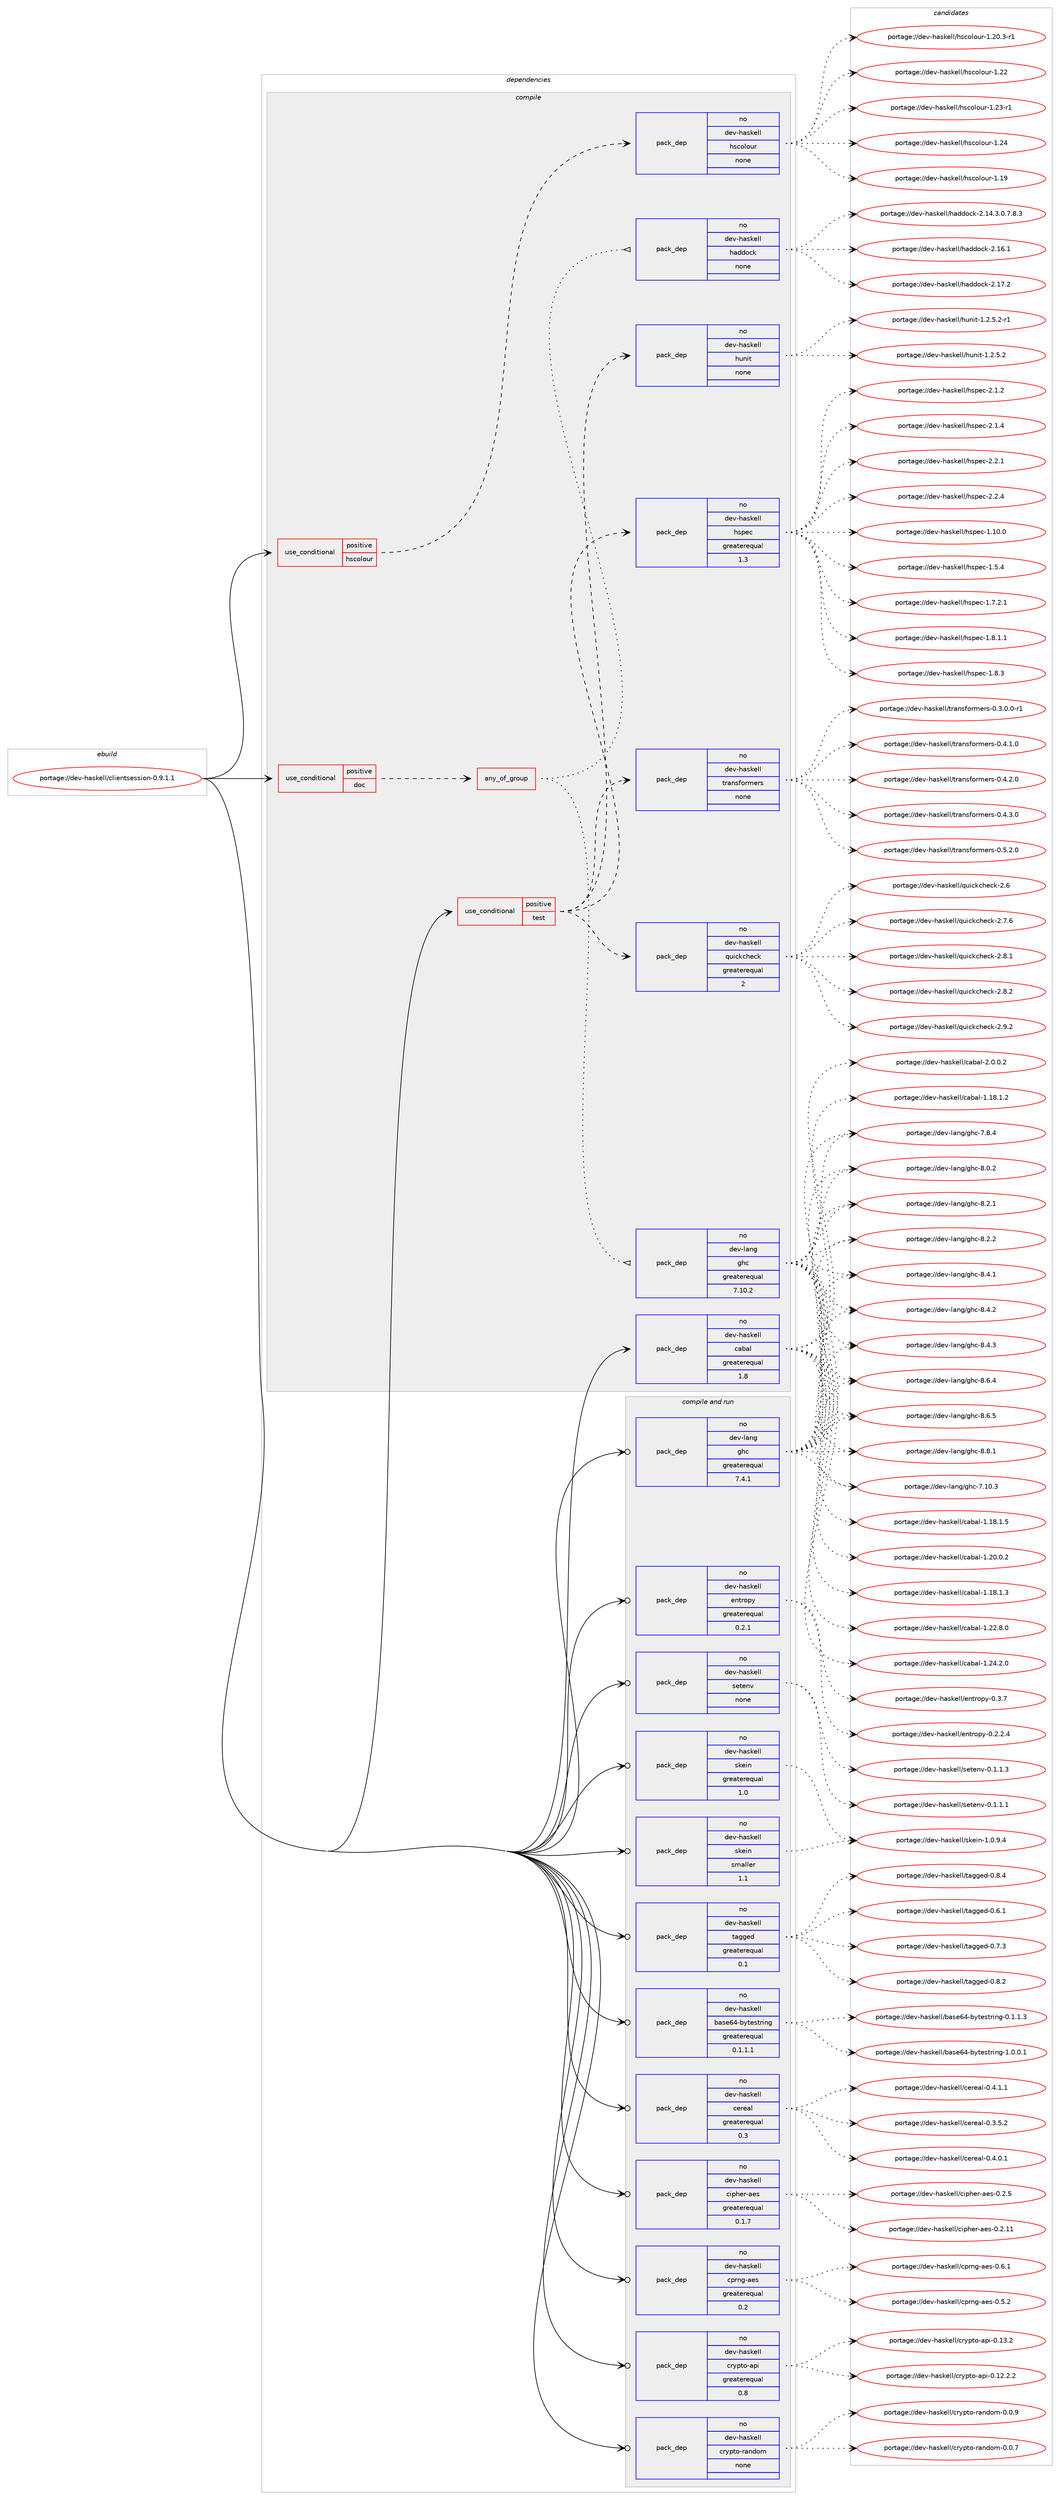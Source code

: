 digraph prolog {

# *************
# Graph options
# *************

newrank=true;
concentrate=true;
compound=true;
graph [rankdir=LR,fontname=Helvetica,fontsize=10,ranksep=1.5];#, ranksep=2.5, nodesep=0.2];
edge  [arrowhead=vee];
node  [fontname=Helvetica,fontsize=10];

# **********
# The ebuild
# **********

subgraph cluster_leftcol {
color=gray;
rank=same;
label=<<i>ebuild</i>>;
id [label="portage://dev-haskell/clientsession-0.9.1.1", color=red, width=4, href="../dev-haskell/clientsession-0.9.1.1.svg"];
}

# ****************
# The dependencies
# ****************

subgraph cluster_midcol {
color=gray;
label=<<i>dependencies</i>>;
subgraph cluster_compile {
fillcolor="#eeeeee";
style=filled;
label=<<i>compile</i>>;
subgraph cond14597 {
dependency64449 [label=<<TABLE BORDER="0" CELLBORDER="1" CELLSPACING="0" CELLPADDING="4"><TR><TD ROWSPAN="3" CELLPADDING="10">use_conditional</TD></TR><TR><TD>positive</TD></TR><TR><TD>doc</TD></TR></TABLE>>, shape=none, color=red];
subgraph any1463 {
dependency64450 [label=<<TABLE BORDER="0" CELLBORDER="1" CELLSPACING="0" CELLPADDING="4"><TR><TD CELLPADDING="10">any_of_group</TD></TR></TABLE>>, shape=none, color=red];subgraph pack48330 {
dependency64451 [label=<<TABLE BORDER="0" CELLBORDER="1" CELLSPACING="0" CELLPADDING="4" WIDTH="220"><TR><TD ROWSPAN="6" CELLPADDING="30">pack_dep</TD></TR><TR><TD WIDTH="110">no</TD></TR><TR><TD>dev-haskell</TD></TR><TR><TD>haddock</TD></TR><TR><TD>none</TD></TR><TR><TD></TD></TR></TABLE>>, shape=none, color=blue];
}
dependency64450:e -> dependency64451:w [weight=20,style="dotted",arrowhead="oinv"];
subgraph pack48331 {
dependency64452 [label=<<TABLE BORDER="0" CELLBORDER="1" CELLSPACING="0" CELLPADDING="4" WIDTH="220"><TR><TD ROWSPAN="6" CELLPADDING="30">pack_dep</TD></TR><TR><TD WIDTH="110">no</TD></TR><TR><TD>dev-lang</TD></TR><TR><TD>ghc</TD></TR><TR><TD>greaterequal</TD></TR><TR><TD>7.10.2</TD></TR></TABLE>>, shape=none, color=blue];
}
dependency64450:e -> dependency64452:w [weight=20,style="dotted",arrowhead="oinv"];
}
dependency64449:e -> dependency64450:w [weight=20,style="dashed",arrowhead="vee"];
}
id:e -> dependency64449:w [weight=20,style="solid",arrowhead="vee"];
subgraph cond14598 {
dependency64453 [label=<<TABLE BORDER="0" CELLBORDER="1" CELLSPACING="0" CELLPADDING="4"><TR><TD ROWSPAN="3" CELLPADDING="10">use_conditional</TD></TR><TR><TD>positive</TD></TR><TR><TD>hscolour</TD></TR></TABLE>>, shape=none, color=red];
subgraph pack48332 {
dependency64454 [label=<<TABLE BORDER="0" CELLBORDER="1" CELLSPACING="0" CELLPADDING="4" WIDTH="220"><TR><TD ROWSPAN="6" CELLPADDING="30">pack_dep</TD></TR><TR><TD WIDTH="110">no</TD></TR><TR><TD>dev-haskell</TD></TR><TR><TD>hscolour</TD></TR><TR><TD>none</TD></TR><TR><TD></TD></TR></TABLE>>, shape=none, color=blue];
}
dependency64453:e -> dependency64454:w [weight=20,style="dashed",arrowhead="vee"];
}
id:e -> dependency64453:w [weight=20,style="solid",arrowhead="vee"];
subgraph cond14599 {
dependency64455 [label=<<TABLE BORDER="0" CELLBORDER="1" CELLSPACING="0" CELLPADDING="4"><TR><TD ROWSPAN="3" CELLPADDING="10">use_conditional</TD></TR><TR><TD>positive</TD></TR><TR><TD>test</TD></TR></TABLE>>, shape=none, color=red];
subgraph pack48333 {
dependency64456 [label=<<TABLE BORDER="0" CELLBORDER="1" CELLSPACING="0" CELLPADDING="4" WIDTH="220"><TR><TD ROWSPAN="6" CELLPADDING="30">pack_dep</TD></TR><TR><TD WIDTH="110">no</TD></TR><TR><TD>dev-haskell</TD></TR><TR><TD>hspec</TD></TR><TR><TD>greaterequal</TD></TR><TR><TD>1.3</TD></TR></TABLE>>, shape=none, color=blue];
}
dependency64455:e -> dependency64456:w [weight=20,style="dashed",arrowhead="vee"];
subgraph pack48334 {
dependency64457 [label=<<TABLE BORDER="0" CELLBORDER="1" CELLSPACING="0" CELLPADDING="4" WIDTH="220"><TR><TD ROWSPAN="6" CELLPADDING="30">pack_dep</TD></TR><TR><TD WIDTH="110">no</TD></TR><TR><TD>dev-haskell</TD></TR><TR><TD>hunit</TD></TR><TR><TD>none</TD></TR><TR><TD></TD></TR></TABLE>>, shape=none, color=blue];
}
dependency64455:e -> dependency64457:w [weight=20,style="dashed",arrowhead="vee"];
subgraph pack48335 {
dependency64458 [label=<<TABLE BORDER="0" CELLBORDER="1" CELLSPACING="0" CELLPADDING="4" WIDTH="220"><TR><TD ROWSPAN="6" CELLPADDING="30">pack_dep</TD></TR><TR><TD WIDTH="110">no</TD></TR><TR><TD>dev-haskell</TD></TR><TR><TD>quickcheck</TD></TR><TR><TD>greaterequal</TD></TR><TR><TD>2</TD></TR></TABLE>>, shape=none, color=blue];
}
dependency64455:e -> dependency64458:w [weight=20,style="dashed",arrowhead="vee"];
subgraph pack48336 {
dependency64459 [label=<<TABLE BORDER="0" CELLBORDER="1" CELLSPACING="0" CELLPADDING="4" WIDTH="220"><TR><TD ROWSPAN="6" CELLPADDING="30">pack_dep</TD></TR><TR><TD WIDTH="110">no</TD></TR><TR><TD>dev-haskell</TD></TR><TR><TD>transformers</TD></TR><TR><TD>none</TD></TR><TR><TD></TD></TR></TABLE>>, shape=none, color=blue];
}
dependency64455:e -> dependency64459:w [weight=20,style="dashed",arrowhead="vee"];
}
id:e -> dependency64455:w [weight=20,style="solid",arrowhead="vee"];
subgraph pack48337 {
dependency64460 [label=<<TABLE BORDER="0" CELLBORDER="1" CELLSPACING="0" CELLPADDING="4" WIDTH="220"><TR><TD ROWSPAN="6" CELLPADDING="30">pack_dep</TD></TR><TR><TD WIDTH="110">no</TD></TR><TR><TD>dev-haskell</TD></TR><TR><TD>cabal</TD></TR><TR><TD>greaterequal</TD></TR><TR><TD>1.8</TD></TR></TABLE>>, shape=none, color=blue];
}
id:e -> dependency64460:w [weight=20,style="solid",arrowhead="vee"];
}
subgraph cluster_compileandrun {
fillcolor="#eeeeee";
style=filled;
label=<<i>compile and run</i>>;
subgraph pack48338 {
dependency64461 [label=<<TABLE BORDER="0" CELLBORDER="1" CELLSPACING="0" CELLPADDING="4" WIDTH="220"><TR><TD ROWSPAN="6" CELLPADDING="30">pack_dep</TD></TR><TR><TD WIDTH="110">no</TD></TR><TR><TD>dev-haskell</TD></TR><TR><TD>base64-bytestring</TD></TR><TR><TD>greaterequal</TD></TR><TR><TD>0.1.1.1</TD></TR></TABLE>>, shape=none, color=blue];
}
id:e -> dependency64461:w [weight=20,style="solid",arrowhead="odotvee"];
subgraph pack48339 {
dependency64462 [label=<<TABLE BORDER="0" CELLBORDER="1" CELLSPACING="0" CELLPADDING="4" WIDTH="220"><TR><TD ROWSPAN="6" CELLPADDING="30">pack_dep</TD></TR><TR><TD WIDTH="110">no</TD></TR><TR><TD>dev-haskell</TD></TR><TR><TD>cereal</TD></TR><TR><TD>greaterequal</TD></TR><TR><TD>0.3</TD></TR></TABLE>>, shape=none, color=blue];
}
id:e -> dependency64462:w [weight=20,style="solid",arrowhead="odotvee"];
subgraph pack48340 {
dependency64463 [label=<<TABLE BORDER="0" CELLBORDER="1" CELLSPACING="0" CELLPADDING="4" WIDTH="220"><TR><TD ROWSPAN="6" CELLPADDING="30">pack_dep</TD></TR><TR><TD WIDTH="110">no</TD></TR><TR><TD>dev-haskell</TD></TR><TR><TD>cipher-aes</TD></TR><TR><TD>greaterequal</TD></TR><TR><TD>0.1.7</TD></TR></TABLE>>, shape=none, color=blue];
}
id:e -> dependency64463:w [weight=20,style="solid",arrowhead="odotvee"];
subgraph pack48341 {
dependency64464 [label=<<TABLE BORDER="0" CELLBORDER="1" CELLSPACING="0" CELLPADDING="4" WIDTH="220"><TR><TD ROWSPAN="6" CELLPADDING="30">pack_dep</TD></TR><TR><TD WIDTH="110">no</TD></TR><TR><TD>dev-haskell</TD></TR><TR><TD>cprng-aes</TD></TR><TR><TD>greaterequal</TD></TR><TR><TD>0.2</TD></TR></TABLE>>, shape=none, color=blue];
}
id:e -> dependency64464:w [weight=20,style="solid",arrowhead="odotvee"];
subgraph pack48342 {
dependency64465 [label=<<TABLE BORDER="0" CELLBORDER="1" CELLSPACING="0" CELLPADDING="4" WIDTH="220"><TR><TD ROWSPAN="6" CELLPADDING="30">pack_dep</TD></TR><TR><TD WIDTH="110">no</TD></TR><TR><TD>dev-haskell</TD></TR><TR><TD>crypto-api</TD></TR><TR><TD>greaterequal</TD></TR><TR><TD>0.8</TD></TR></TABLE>>, shape=none, color=blue];
}
id:e -> dependency64465:w [weight=20,style="solid",arrowhead="odotvee"];
subgraph pack48343 {
dependency64466 [label=<<TABLE BORDER="0" CELLBORDER="1" CELLSPACING="0" CELLPADDING="4" WIDTH="220"><TR><TD ROWSPAN="6" CELLPADDING="30">pack_dep</TD></TR><TR><TD WIDTH="110">no</TD></TR><TR><TD>dev-haskell</TD></TR><TR><TD>crypto-random</TD></TR><TR><TD>none</TD></TR><TR><TD></TD></TR></TABLE>>, shape=none, color=blue];
}
id:e -> dependency64466:w [weight=20,style="solid",arrowhead="odotvee"];
subgraph pack48344 {
dependency64467 [label=<<TABLE BORDER="0" CELLBORDER="1" CELLSPACING="0" CELLPADDING="4" WIDTH="220"><TR><TD ROWSPAN="6" CELLPADDING="30">pack_dep</TD></TR><TR><TD WIDTH="110">no</TD></TR><TR><TD>dev-haskell</TD></TR><TR><TD>entropy</TD></TR><TR><TD>greaterequal</TD></TR><TR><TD>0.2.1</TD></TR></TABLE>>, shape=none, color=blue];
}
id:e -> dependency64467:w [weight=20,style="solid",arrowhead="odotvee"];
subgraph pack48345 {
dependency64468 [label=<<TABLE BORDER="0" CELLBORDER="1" CELLSPACING="0" CELLPADDING="4" WIDTH="220"><TR><TD ROWSPAN="6" CELLPADDING="30">pack_dep</TD></TR><TR><TD WIDTH="110">no</TD></TR><TR><TD>dev-haskell</TD></TR><TR><TD>setenv</TD></TR><TR><TD>none</TD></TR><TR><TD></TD></TR></TABLE>>, shape=none, color=blue];
}
id:e -> dependency64468:w [weight=20,style="solid",arrowhead="odotvee"];
subgraph pack48346 {
dependency64469 [label=<<TABLE BORDER="0" CELLBORDER="1" CELLSPACING="0" CELLPADDING="4" WIDTH="220"><TR><TD ROWSPAN="6" CELLPADDING="30">pack_dep</TD></TR><TR><TD WIDTH="110">no</TD></TR><TR><TD>dev-haskell</TD></TR><TR><TD>skein</TD></TR><TR><TD>greaterequal</TD></TR><TR><TD>1.0</TD></TR></TABLE>>, shape=none, color=blue];
}
id:e -> dependency64469:w [weight=20,style="solid",arrowhead="odotvee"];
subgraph pack48347 {
dependency64470 [label=<<TABLE BORDER="0" CELLBORDER="1" CELLSPACING="0" CELLPADDING="4" WIDTH="220"><TR><TD ROWSPAN="6" CELLPADDING="30">pack_dep</TD></TR><TR><TD WIDTH="110">no</TD></TR><TR><TD>dev-haskell</TD></TR><TR><TD>skein</TD></TR><TR><TD>smaller</TD></TR><TR><TD>1.1</TD></TR></TABLE>>, shape=none, color=blue];
}
id:e -> dependency64470:w [weight=20,style="solid",arrowhead="odotvee"];
subgraph pack48348 {
dependency64471 [label=<<TABLE BORDER="0" CELLBORDER="1" CELLSPACING="0" CELLPADDING="4" WIDTH="220"><TR><TD ROWSPAN="6" CELLPADDING="30">pack_dep</TD></TR><TR><TD WIDTH="110">no</TD></TR><TR><TD>dev-haskell</TD></TR><TR><TD>tagged</TD></TR><TR><TD>greaterequal</TD></TR><TR><TD>0.1</TD></TR></TABLE>>, shape=none, color=blue];
}
id:e -> dependency64471:w [weight=20,style="solid",arrowhead="odotvee"];
subgraph pack48349 {
dependency64472 [label=<<TABLE BORDER="0" CELLBORDER="1" CELLSPACING="0" CELLPADDING="4" WIDTH="220"><TR><TD ROWSPAN="6" CELLPADDING="30">pack_dep</TD></TR><TR><TD WIDTH="110">no</TD></TR><TR><TD>dev-lang</TD></TR><TR><TD>ghc</TD></TR><TR><TD>greaterequal</TD></TR><TR><TD>7.4.1</TD></TR></TABLE>>, shape=none, color=blue];
}
id:e -> dependency64472:w [weight=20,style="solid",arrowhead="odotvee"];
}
subgraph cluster_run {
fillcolor="#eeeeee";
style=filled;
label=<<i>run</i>>;
}
}

# **************
# The candidates
# **************

subgraph cluster_choices {
rank=same;
color=gray;
label=<<i>candidates</i>>;

subgraph choice48330 {
color=black;
nodesep=1;
choiceportage1001011184510497115107101108108471049710010011199107455046495246514648465546564651 [label="portage://dev-haskell/haddock-2.14.3.0.7.8.3", color=red, width=4,href="../dev-haskell/haddock-2.14.3.0.7.8.3.svg"];
choiceportage100101118451049711510710110810847104971001001119910745504649544649 [label="portage://dev-haskell/haddock-2.16.1", color=red, width=4,href="../dev-haskell/haddock-2.16.1.svg"];
choiceportage100101118451049711510710110810847104971001001119910745504649554650 [label="portage://dev-haskell/haddock-2.17.2", color=red, width=4,href="../dev-haskell/haddock-2.17.2.svg"];
dependency64451:e -> choiceportage1001011184510497115107101108108471049710010011199107455046495246514648465546564651:w [style=dotted,weight="100"];
dependency64451:e -> choiceportage100101118451049711510710110810847104971001001119910745504649544649:w [style=dotted,weight="100"];
dependency64451:e -> choiceportage100101118451049711510710110810847104971001001119910745504649554650:w [style=dotted,weight="100"];
}
subgraph choice48331 {
color=black;
nodesep=1;
choiceportage1001011184510897110103471031049945554649484651 [label="portage://dev-lang/ghc-7.10.3", color=red, width=4,href="../dev-lang/ghc-7.10.3.svg"];
choiceportage10010111845108971101034710310499455546564652 [label="portage://dev-lang/ghc-7.8.4", color=red, width=4,href="../dev-lang/ghc-7.8.4.svg"];
choiceportage10010111845108971101034710310499455646484650 [label="portage://dev-lang/ghc-8.0.2", color=red, width=4,href="../dev-lang/ghc-8.0.2.svg"];
choiceportage10010111845108971101034710310499455646504649 [label="portage://dev-lang/ghc-8.2.1", color=red, width=4,href="../dev-lang/ghc-8.2.1.svg"];
choiceportage10010111845108971101034710310499455646504650 [label="portage://dev-lang/ghc-8.2.2", color=red, width=4,href="../dev-lang/ghc-8.2.2.svg"];
choiceportage10010111845108971101034710310499455646524649 [label="portage://dev-lang/ghc-8.4.1", color=red, width=4,href="../dev-lang/ghc-8.4.1.svg"];
choiceportage10010111845108971101034710310499455646524650 [label="portage://dev-lang/ghc-8.4.2", color=red, width=4,href="../dev-lang/ghc-8.4.2.svg"];
choiceportage10010111845108971101034710310499455646524651 [label="portage://dev-lang/ghc-8.4.3", color=red, width=4,href="../dev-lang/ghc-8.4.3.svg"];
choiceportage10010111845108971101034710310499455646544652 [label="portage://dev-lang/ghc-8.6.4", color=red, width=4,href="../dev-lang/ghc-8.6.4.svg"];
choiceportage10010111845108971101034710310499455646544653 [label="portage://dev-lang/ghc-8.6.5", color=red, width=4,href="../dev-lang/ghc-8.6.5.svg"];
choiceportage10010111845108971101034710310499455646564649 [label="portage://dev-lang/ghc-8.8.1", color=red, width=4,href="../dev-lang/ghc-8.8.1.svg"];
dependency64452:e -> choiceportage1001011184510897110103471031049945554649484651:w [style=dotted,weight="100"];
dependency64452:e -> choiceportage10010111845108971101034710310499455546564652:w [style=dotted,weight="100"];
dependency64452:e -> choiceportage10010111845108971101034710310499455646484650:w [style=dotted,weight="100"];
dependency64452:e -> choiceportage10010111845108971101034710310499455646504649:w [style=dotted,weight="100"];
dependency64452:e -> choiceportage10010111845108971101034710310499455646504650:w [style=dotted,weight="100"];
dependency64452:e -> choiceportage10010111845108971101034710310499455646524649:w [style=dotted,weight="100"];
dependency64452:e -> choiceportage10010111845108971101034710310499455646524650:w [style=dotted,weight="100"];
dependency64452:e -> choiceportage10010111845108971101034710310499455646524651:w [style=dotted,weight="100"];
dependency64452:e -> choiceportage10010111845108971101034710310499455646544652:w [style=dotted,weight="100"];
dependency64452:e -> choiceportage10010111845108971101034710310499455646544653:w [style=dotted,weight="100"];
dependency64452:e -> choiceportage10010111845108971101034710310499455646564649:w [style=dotted,weight="100"];
}
subgraph choice48332 {
color=black;
nodesep=1;
choiceportage100101118451049711510710110810847104115991111081111171144549464957 [label="portage://dev-haskell/hscolour-1.19", color=red, width=4,href="../dev-haskell/hscolour-1.19.svg"];
choiceportage10010111845104971151071011081084710411599111108111117114454946504846514511449 [label="portage://dev-haskell/hscolour-1.20.3-r1", color=red, width=4,href="../dev-haskell/hscolour-1.20.3-r1.svg"];
choiceportage100101118451049711510710110810847104115991111081111171144549465050 [label="portage://dev-haskell/hscolour-1.22", color=red, width=4,href="../dev-haskell/hscolour-1.22.svg"];
choiceportage1001011184510497115107101108108471041159911110811111711445494650514511449 [label="portage://dev-haskell/hscolour-1.23-r1", color=red, width=4,href="../dev-haskell/hscolour-1.23-r1.svg"];
choiceportage100101118451049711510710110810847104115991111081111171144549465052 [label="portage://dev-haskell/hscolour-1.24", color=red, width=4,href="../dev-haskell/hscolour-1.24.svg"];
dependency64454:e -> choiceportage100101118451049711510710110810847104115991111081111171144549464957:w [style=dotted,weight="100"];
dependency64454:e -> choiceportage10010111845104971151071011081084710411599111108111117114454946504846514511449:w [style=dotted,weight="100"];
dependency64454:e -> choiceportage100101118451049711510710110810847104115991111081111171144549465050:w [style=dotted,weight="100"];
dependency64454:e -> choiceportage1001011184510497115107101108108471041159911110811111711445494650514511449:w [style=dotted,weight="100"];
dependency64454:e -> choiceportage100101118451049711510710110810847104115991111081111171144549465052:w [style=dotted,weight="100"];
}
subgraph choice48333 {
color=black;
nodesep=1;
choiceportage1001011184510497115107101108108471041151121019945494649484648 [label="portage://dev-haskell/hspec-1.10.0", color=red, width=4,href="../dev-haskell/hspec-1.10.0.svg"];
choiceportage10010111845104971151071011081084710411511210199454946534652 [label="portage://dev-haskell/hspec-1.5.4", color=red, width=4,href="../dev-haskell/hspec-1.5.4.svg"];
choiceportage100101118451049711510710110810847104115112101994549465546504649 [label="portage://dev-haskell/hspec-1.7.2.1", color=red, width=4,href="../dev-haskell/hspec-1.7.2.1.svg"];
choiceportage100101118451049711510710110810847104115112101994549465646494649 [label="portage://dev-haskell/hspec-1.8.1.1", color=red, width=4,href="../dev-haskell/hspec-1.8.1.1.svg"];
choiceportage10010111845104971151071011081084710411511210199454946564651 [label="portage://dev-haskell/hspec-1.8.3", color=red, width=4,href="../dev-haskell/hspec-1.8.3.svg"];
choiceportage10010111845104971151071011081084710411511210199455046494650 [label="portage://dev-haskell/hspec-2.1.2", color=red, width=4,href="../dev-haskell/hspec-2.1.2.svg"];
choiceportage10010111845104971151071011081084710411511210199455046494652 [label="portage://dev-haskell/hspec-2.1.4", color=red, width=4,href="../dev-haskell/hspec-2.1.4.svg"];
choiceportage10010111845104971151071011081084710411511210199455046504649 [label="portage://dev-haskell/hspec-2.2.1", color=red, width=4,href="../dev-haskell/hspec-2.2.1.svg"];
choiceportage10010111845104971151071011081084710411511210199455046504652 [label="portage://dev-haskell/hspec-2.2.4", color=red, width=4,href="../dev-haskell/hspec-2.2.4.svg"];
dependency64456:e -> choiceportage1001011184510497115107101108108471041151121019945494649484648:w [style=dotted,weight="100"];
dependency64456:e -> choiceportage10010111845104971151071011081084710411511210199454946534652:w [style=dotted,weight="100"];
dependency64456:e -> choiceportage100101118451049711510710110810847104115112101994549465546504649:w [style=dotted,weight="100"];
dependency64456:e -> choiceportage100101118451049711510710110810847104115112101994549465646494649:w [style=dotted,weight="100"];
dependency64456:e -> choiceportage10010111845104971151071011081084710411511210199454946564651:w [style=dotted,weight="100"];
dependency64456:e -> choiceportage10010111845104971151071011081084710411511210199455046494650:w [style=dotted,weight="100"];
dependency64456:e -> choiceportage10010111845104971151071011081084710411511210199455046494652:w [style=dotted,weight="100"];
dependency64456:e -> choiceportage10010111845104971151071011081084710411511210199455046504649:w [style=dotted,weight="100"];
dependency64456:e -> choiceportage10010111845104971151071011081084710411511210199455046504652:w [style=dotted,weight="100"];
}
subgraph choice48334 {
color=black;
nodesep=1;
choiceportage1001011184510497115107101108108471041171101051164549465046534650 [label="portage://dev-haskell/hunit-1.2.5.2", color=red, width=4,href="../dev-haskell/hunit-1.2.5.2.svg"];
choiceportage10010111845104971151071011081084710411711010511645494650465346504511449 [label="portage://dev-haskell/hunit-1.2.5.2-r1", color=red, width=4,href="../dev-haskell/hunit-1.2.5.2-r1.svg"];
dependency64457:e -> choiceportage1001011184510497115107101108108471041171101051164549465046534650:w [style=dotted,weight="100"];
dependency64457:e -> choiceportage10010111845104971151071011081084710411711010511645494650465346504511449:w [style=dotted,weight="100"];
}
subgraph choice48335 {
color=black;
nodesep=1;
choiceportage10010111845104971151071011081084711311710599107991041019910745504654 [label="portage://dev-haskell/quickcheck-2.6", color=red, width=4,href="../dev-haskell/quickcheck-2.6.svg"];
choiceportage100101118451049711510710110810847113117105991079910410199107455046554654 [label="portage://dev-haskell/quickcheck-2.7.6", color=red, width=4,href="../dev-haskell/quickcheck-2.7.6.svg"];
choiceportage100101118451049711510710110810847113117105991079910410199107455046564649 [label="portage://dev-haskell/quickcheck-2.8.1", color=red, width=4,href="../dev-haskell/quickcheck-2.8.1.svg"];
choiceportage100101118451049711510710110810847113117105991079910410199107455046564650 [label="portage://dev-haskell/quickcheck-2.8.2", color=red, width=4,href="../dev-haskell/quickcheck-2.8.2.svg"];
choiceportage100101118451049711510710110810847113117105991079910410199107455046574650 [label="portage://dev-haskell/quickcheck-2.9.2", color=red, width=4,href="../dev-haskell/quickcheck-2.9.2.svg"];
dependency64458:e -> choiceportage10010111845104971151071011081084711311710599107991041019910745504654:w [style=dotted,weight="100"];
dependency64458:e -> choiceportage100101118451049711510710110810847113117105991079910410199107455046554654:w [style=dotted,weight="100"];
dependency64458:e -> choiceportage100101118451049711510710110810847113117105991079910410199107455046564649:w [style=dotted,weight="100"];
dependency64458:e -> choiceportage100101118451049711510710110810847113117105991079910410199107455046564650:w [style=dotted,weight="100"];
dependency64458:e -> choiceportage100101118451049711510710110810847113117105991079910410199107455046574650:w [style=dotted,weight="100"];
}
subgraph choice48336 {
color=black;
nodesep=1;
choiceportage1001011184510497115107101108108471161149711011510211111410910111411545484651464846484511449 [label="portage://dev-haskell/transformers-0.3.0.0-r1", color=red, width=4,href="../dev-haskell/transformers-0.3.0.0-r1.svg"];
choiceportage100101118451049711510710110810847116114971101151021111141091011141154548465246494648 [label="portage://dev-haskell/transformers-0.4.1.0", color=red, width=4,href="../dev-haskell/transformers-0.4.1.0.svg"];
choiceportage100101118451049711510710110810847116114971101151021111141091011141154548465246504648 [label="portage://dev-haskell/transformers-0.4.2.0", color=red, width=4,href="../dev-haskell/transformers-0.4.2.0.svg"];
choiceportage100101118451049711510710110810847116114971101151021111141091011141154548465246514648 [label="portage://dev-haskell/transformers-0.4.3.0", color=red, width=4,href="../dev-haskell/transformers-0.4.3.0.svg"];
choiceportage100101118451049711510710110810847116114971101151021111141091011141154548465346504648 [label="portage://dev-haskell/transformers-0.5.2.0", color=red, width=4,href="../dev-haskell/transformers-0.5.2.0.svg"];
dependency64459:e -> choiceportage1001011184510497115107101108108471161149711011510211111410910111411545484651464846484511449:w [style=dotted,weight="100"];
dependency64459:e -> choiceportage100101118451049711510710110810847116114971101151021111141091011141154548465246494648:w [style=dotted,weight="100"];
dependency64459:e -> choiceportage100101118451049711510710110810847116114971101151021111141091011141154548465246504648:w [style=dotted,weight="100"];
dependency64459:e -> choiceportage100101118451049711510710110810847116114971101151021111141091011141154548465246514648:w [style=dotted,weight="100"];
dependency64459:e -> choiceportage100101118451049711510710110810847116114971101151021111141091011141154548465346504648:w [style=dotted,weight="100"];
}
subgraph choice48337 {
color=black;
nodesep=1;
choiceportage10010111845104971151071011081084799979897108454946495646494650 [label="portage://dev-haskell/cabal-1.18.1.2", color=red, width=4,href="../dev-haskell/cabal-1.18.1.2.svg"];
choiceportage10010111845104971151071011081084799979897108454946495646494651 [label="portage://dev-haskell/cabal-1.18.1.3", color=red, width=4,href="../dev-haskell/cabal-1.18.1.3.svg"];
choiceportage10010111845104971151071011081084799979897108454946495646494653 [label="portage://dev-haskell/cabal-1.18.1.5", color=red, width=4,href="../dev-haskell/cabal-1.18.1.5.svg"];
choiceportage10010111845104971151071011081084799979897108454946504846484650 [label="portage://dev-haskell/cabal-1.20.0.2", color=red, width=4,href="../dev-haskell/cabal-1.20.0.2.svg"];
choiceportage10010111845104971151071011081084799979897108454946505046564648 [label="portage://dev-haskell/cabal-1.22.8.0", color=red, width=4,href="../dev-haskell/cabal-1.22.8.0.svg"];
choiceportage10010111845104971151071011081084799979897108454946505246504648 [label="portage://dev-haskell/cabal-1.24.2.0", color=red, width=4,href="../dev-haskell/cabal-1.24.2.0.svg"];
choiceportage100101118451049711510710110810847999798971084550464846484650 [label="portage://dev-haskell/cabal-2.0.0.2", color=red, width=4,href="../dev-haskell/cabal-2.0.0.2.svg"];
dependency64460:e -> choiceportage10010111845104971151071011081084799979897108454946495646494650:w [style=dotted,weight="100"];
dependency64460:e -> choiceportage10010111845104971151071011081084799979897108454946495646494651:w [style=dotted,weight="100"];
dependency64460:e -> choiceportage10010111845104971151071011081084799979897108454946495646494653:w [style=dotted,weight="100"];
dependency64460:e -> choiceportage10010111845104971151071011081084799979897108454946504846484650:w [style=dotted,weight="100"];
dependency64460:e -> choiceportage10010111845104971151071011081084799979897108454946505046564648:w [style=dotted,weight="100"];
dependency64460:e -> choiceportage10010111845104971151071011081084799979897108454946505246504648:w [style=dotted,weight="100"];
dependency64460:e -> choiceportage100101118451049711510710110810847999798971084550464846484650:w [style=dotted,weight="100"];
}
subgraph choice48338 {
color=black;
nodesep=1;
choiceportage1001011184510497115107101108108479897115101545245981211161011151161141051101034548464946494651 [label="portage://dev-haskell/base64-bytestring-0.1.1.3", color=red, width=4,href="../dev-haskell/base64-bytestring-0.1.1.3.svg"];
choiceportage1001011184510497115107101108108479897115101545245981211161011151161141051101034549464846484649 [label="portage://dev-haskell/base64-bytestring-1.0.0.1", color=red, width=4,href="../dev-haskell/base64-bytestring-1.0.0.1.svg"];
dependency64461:e -> choiceportage1001011184510497115107101108108479897115101545245981211161011151161141051101034548464946494651:w [style=dotted,weight="100"];
dependency64461:e -> choiceportage1001011184510497115107101108108479897115101545245981211161011151161141051101034549464846484649:w [style=dotted,weight="100"];
}
subgraph choice48339 {
color=black;
nodesep=1;
choiceportage10010111845104971151071011081084799101114101971084548465146534650 [label="portage://dev-haskell/cereal-0.3.5.2", color=red, width=4,href="../dev-haskell/cereal-0.3.5.2.svg"];
choiceportage10010111845104971151071011081084799101114101971084548465246484649 [label="portage://dev-haskell/cereal-0.4.0.1", color=red, width=4,href="../dev-haskell/cereal-0.4.0.1.svg"];
choiceportage10010111845104971151071011081084799101114101971084548465246494649 [label="portage://dev-haskell/cereal-0.4.1.1", color=red, width=4,href="../dev-haskell/cereal-0.4.1.1.svg"];
dependency64462:e -> choiceportage10010111845104971151071011081084799101114101971084548465146534650:w [style=dotted,weight="100"];
dependency64462:e -> choiceportage10010111845104971151071011081084799101114101971084548465246484649:w [style=dotted,weight="100"];
dependency64462:e -> choiceportage10010111845104971151071011081084799101114101971084548465246494649:w [style=dotted,weight="100"];
}
subgraph choice48340 {
color=black;
nodesep=1;
choiceportage10010111845104971151071011081084799105112104101114459710111545484650464949 [label="portage://dev-haskell/cipher-aes-0.2.11", color=red, width=4,href="../dev-haskell/cipher-aes-0.2.11.svg"];
choiceportage100101118451049711510710110810847991051121041011144597101115454846504653 [label="portage://dev-haskell/cipher-aes-0.2.5", color=red, width=4,href="../dev-haskell/cipher-aes-0.2.5.svg"];
dependency64463:e -> choiceportage10010111845104971151071011081084799105112104101114459710111545484650464949:w [style=dotted,weight="100"];
dependency64463:e -> choiceportage100101118451049711510710110810847991051121041011144597101115454846504653:w [style=dotted,weight="100"];
}
subgraph choice48341 {
color=black;
nodesep=1;
choiceportage100101118451049711510710110810847991121141101034597101115454846534650 [label="portage://dev-haskell/cprng-aes-0.5.2", color=red, width=4,href="../dev-haskell/cprng-aes-0.5.2.svg"];
choiceportage100101118451049711510710110810847991121141101034597101115454846544649 [label="portage://dev-haskell/cprng-aes-0.6.1", color=red, width=4,href="../dev-haskell/cprng-aes-0.6.1.svg"];
dependency64464:e -> choiceportage100101118451049711510710110810847991121141101034597101115454846534650:w [style=dotted,weight="100"];
dependency64464:e -> choiceportage100101118451049711510710110810847991121141101034597101115454846544649:w [style=dotted,weight="100"];
}
subgraph choice48342 {
color=black;
nodesep=1;
choiceportage100101118451049711510710110810847991141211121161114597112105454846495046504650 [label="portage://dev-haskell/crypto-api-0.12.2.2", color=red, width=4,href="../dev-haskell/crypto-api-0.12.2.2.svg"];
choiceportage10010111845104971151071011081084799114121112116111459711210545484649514650 [label="portage://dev-haskell/crypto-api-0.13.2", color=red, width=4,href="../dev-haskell/crypto-api-0.13.2.svg"];
dependency64465:e -> choiceportage100101118451049711510710110810847991141211121161114597112105454846495046504650:w [style=dotted,weight="100"];
dependency64465:e -> choiceportage10010111845104971151071011081084799114121112116111459711210545484649514650:w [style=dotted,weight="100"];
}
subgraph choice48343 {
color=black;
nodesep=1;
choiceportage100101118451049711510710110810847991141211121161114511497110100111109454846484655 [label="portage://dev-haskell/crypto-random-0.0.7", color=red, width=4,href="../dev-haskell/crypto-random-0.0.7.svg"];
choiceportage100101118451049711510710110810847991141211121161114511497110100111109454846484657 [label="portage://dev-haskell/crypto-random-0.0.9", color=red, width=4,href="../dev-haskell/crypto-random-0.0.9.svg"];
dependency64466:e -> choiceportage100101118451049711510710110810847991141211121161114511497110100111109454846484655:w [style=dotted,weight="100"];
dependency64466:e -> choiceportage100101118451049711510710110810847991141211121161114511497110100111109454846484657:w [style=dotted,weight="100"];
}
subgraph choice48344 {
color=black;
nodesep=1;
choiceportage1001011184510497115107101108108471011101161141111121214548465046504652 [label="portage://dev-haskell/entropy-0.2.2.4", color=red, width=4,href="../dev-haskell/entropy-0.2.2.4.svg"];
choiceportage100101118451049711510710110810847101110116114111112121454846514655 [label="portage://dev-haskell/entropy-0.3.7", color=red, width=4,href="../dev-haskell/entropy-0.3.7.svg"];
dependency64467:e -> choiceportage1001011184510497115107101108108471011101161141111121214548465046504652:w [style=dotted,weight="100"];
dependency64467:e -> choiceportage100101118451049711510710110810847101110116114111112121454846514655:w [style=dotted,weight="100"];
}
subgraph choice48345 {
color=black;
nodesep=1;
choiceportage1001011184510497115107101108108471151011161011101184548464946494649 [label="portage://dev-haskell/setenv-0.1.1.1", color=red, width=4,href="../dev-haskell/setenv-0.1.1.1.svg"];
choiceportage1001011184510497115107101108108471151011161011101184548464946494651 [label="portage://dev-haskell/setenv-0.1.1.3", color=red, width=4,href="../dev-haskell/setenv-0.1.1.3.svg"];
dependency64468:e -> choiceportage1001011184510497115107101108108471151011161011101184548464946494649:w [style=dotted,weight="100"];
dependency64468:e -> choiceportage1001011184510497115107101108108471151011161011101184548464946494651:w [style=dotted,weight="100"];
}
subgraph choice48346 {
color=black;
nodesep=1;
choiceportage1001011184510497115107101108108471151071011051104549464846574652 [label="portage://dev-haskell/skein-1.0.9.4", color=red, width=4,href="../dev-haskell/skein-1.0.9.4.svg"];
dependency64469:e -> choiceportage1001011184510497115107101108108471151071011051104549464846574652:w [style=dotted,weight="100"];
}
subgraph choice48347 {
color=black;
nodesep=1;
choiceportage1001011184510497115107101108108471151071011051104549464846574652 [label="portage://dev-haskell/skein-1.0.9.4", color=red, width=4,href="../dev-haskell/skein-1.0.9.4.svg"];
dependency64470:e -> choiceportage1001011184510497115107101108108471151071011051104549464846574652:w [style=dotted,weight="100"];
}
subgraph choice48348 {
color=black;
nodesep=1;
choiceportage10010111845104971151071011081084711697103103101100454846544649 [label="portage://dev-haskell/tagged-0.6.1", color=red, width=4,href="../dev-haskell/tagged-0.6.1.svg"];
choiceportage10010111845104971151071011081084711697103103101100454846554651 [label="portage://dev-haskell/tagged-0.7.3", color=red, width=4,href="../dev-haskell/tagged-0.7.3.svg"];
choiceportage10010111845104971151071011081084711697103103101100454846564650 [label="portage://dev-haskell/tagged-0.8.2", color=red, width=4,href="../dev-haskell/tagged-0.8.2.svg"];
choiceportage10010111845104971151071011081084711697103103101100454846564652 [label="portage://dev-haskell/tagged-0.8.4", color=red, width=4,href="../dev-haskell/tagged-0.8.4.svg"];
dependency64471:e -> choiceportage10010111845104971151071011081084711697103103101100454846544649:w [style=dotted,weight="100"];
dependency64471:e -> choiceportage10010111845104971151071011081084711697103103101100454846554651:w [style=dotted,weight="100"];
dependency64471:e -> choiceportage10010111845104971151071011081084711697103103101100454846564650:w [style=dotted,weight="100"];
dependency64471:e -> choiceportage10010111845104971151071011081084711697103103101100454846564652:w [style=dotted,weight="100"];
}
subgraph choice48349 {
color=black;
nodesep=1;
choiceportage1001011184510897110103471031049945554649484651 [label="portage://dev-lang/ghc-7.10.3", color=red, width=4,href="../dev-lang/ghc-7.10.3.svg"];
choiceportage10010111845108971101034710310499455546564652 [label="portage://dev-lang/ghc-7.8.4", color=red, width=4,href="../dev-lang/ghc-7.8.4.svg"];
choiceportage10010111845108971101034710310499455646484650 [label="portage://dev-lang/ghc-8.0.2", color=red, width=4,href="../dev-lang/ghc-8.0.2.svg"];
choiceportage10010111845108971101034710310499455646504649 [label="portage://dev-lang/ghc-8.2.1", color=red, width=4,href="../dev-lang/ghc-8.2.1.svg"];
choiceportage10010111845108971101034710310499455646504650 [label="portage://dev-lang/ghc-8.2.2", color=red, width=4,href="../dev-lang/ghc-8.2.2.svg"];
choiceportage10010111845108971101034710310499455646524649 [label="portage://dev-lang/ghc-8.4.1", color=red, width=4,href="../dev-lang/ghc-8.4.1.svg"];
choiceportage10010111845108971101034710310499455646524650 [label="portage://dev-lang/ghc-8.4.2", color=red, width=4,href="../dev-lang/ghc-8.4.2.svg"];
choiceportage10010111845108971101034710310499455646524651 [label="portage://dev-lang/ghc-8.4.3", color=red, width=4,href="../dev-lang/ghc-8.4.3.svg"];
choiceportage10010111845108971101034710310499455646544652 [label="portage://dev-lang/ghc-8.6.4", color=red, width=4,href="../dev-lang/ghc-8.6.4.svg"];
choiceportage10010111845108971101034710310499455646544653 [label="portage://dev-lang/ghc-8.6.5", color=red, width=4,href="../dev-lang/ghc-8.6.5.svg"];
choiceportage10010111845108971101034710310499455646564649 [label="portage://dev-lang/ghc-8.8.1", color=red, width=4,href="../dev-lang/ghc-8.8.1.svg"];
dependency64472:e -> choiceportage1001011184510897110103471031049945554649484651:w [style=dotted,weight="100"];
dependency64472:e -> choiceportage10010111845108971101034710310499455546564652:w [style=dotted,weight="100"];
dependency64472:e -> choiceportage10010111845108971101034710310499455646484650:w [style=dotted,weight="100"];
dependency64472:e -> choiceportage10010111845108971101034710310499455646504649:w [style=dotted,weight="100"];
dependency64472:e -> choiceportage10010111845108971101034710310499455646504650:w [style=dotted,weight="100"];
dependency64472:e -> choiceportage10010111845108971101034710310499455646524649:w [style=dotted,weight="100"];
dependency64472:e -> choiceportage10010111845108971101034710310499455646524650:w [style=dotted,weight="100"];
dependency64472:e -> choiceportage10010111845108971101034710310499455646524651:w [style=dotted,weight="100"];
dependency64472:e -> choiceportage10010111845108971101034710310499455646544652:w [style=dotted,weight="100"];
dependency64472:e -> choiceportage10010111845108971101034710310499455646544653:w [style=dotted,weight="100"];
dependency64472:e -> choiceportage10010111845108971101034710310499455646564649:w [style=dotted,weight="100"];
}
}

}
